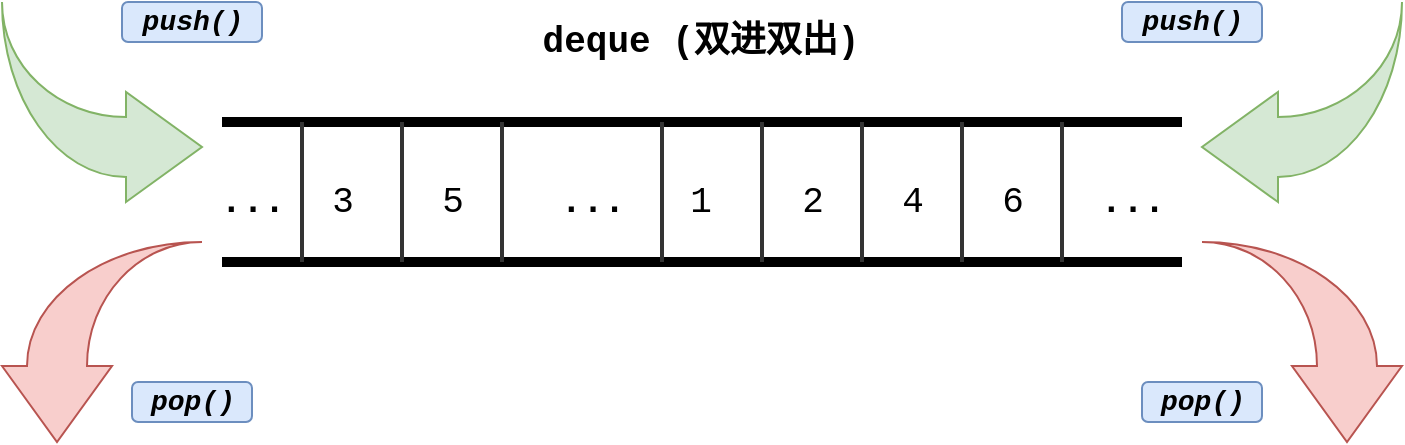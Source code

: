 <mxfile version="14.8.0" type="device"><diagram id="29K6t1o29U9dfSIRlV-H" name="第 1 页"><mxGraphModel dx="1490" dy="1015" grid="1" gridSize="10" guides="1" tooltips="1" connect="1" arrows="1" fold="1" page="1" pageScale="1" pageWidth="827" pageHeight="1169" math="0" shadow="0"><root><mxCell id="0"/><mxCell id="1" parent="0"/><mxCell id="rpM4dPozziQRS9JKogpu-1" value="" style="endArrow=none;html=1;strokeWidth=5;" edge="1" parent="1"><mxGeometry width="50" height="50" relative="1" as="geometry"><mxPoint x="160" y="280" as="sourcePoint"/><mxPoint x="640" y="280" as="targetPoint"/></mxGeometry></mxCell><mxCell id="rpM4dPozziQRS9JKogpu-2" value="" style="endArrow=none;html=1;strokeWidth=5;" edge="1" parent="1"><mxGeometry width="50" height="50" relative="1" as="geometry"><mxPoint x="160" y="210" as="sourcePoint"/><mxPoint x="640" y="210" as="targetPoint"/></mxGeometry></mxCell><mxCell id="rpM4dPozziQRS9JKogpu-3" value="" style="endArrow=none;html=1;strokeWidth=2;strokeColor=#333333;" edge="1" parent="1"><mxGeometry width="50" height="50" relative="1" as="geometry"><mxPoint x="200" y="280" as="sourcePoint"/><mxPoint x="200" y="210" as="targetPoint"/></mxGeometry></mxCell><mxCell id="rpM4dPozziQRS9JKogpu-4" value="" style="endArrow=none;html=1;strokeWidth=2;strokeColor=#333333;" edge="1" parent="1"><mxGeometry width="50" height="50" relative="1" as="geometry"><mxPoint x="250" y="280" as="sourcePoint"/><mxPoint x="250" y="210" as="targetPoint"/></mxGeometry></mxCell><mxCell id="rpM4dPozziQRS9JKogpu-5" value="" style="endArrow=none;html=1;strokeWidth=2;strokeColor=#333333;" edge="1" parent="1"><mxGeometry width="50" height="50" relative="1" as="geometry"><mxPoint x="300" y="280" as="sourcePoint"/><mxPoint x="300" y="210" as="targetPoint"/></mxGeometry></mxCell><mxCell id="rpM4dPozziQRS9JKogpu-6" value="" style="endArrow=none;html=1;strokeWidth=2;strokeColor=#333333;" edge="1" parent="1"><mxGeometry width="50" height="50" relative="1" as="geometry"><mxPoint x="380" y="280" as="sourcePoint"/><mxPoint x="380" y="210" as="targetPoint"/></mxGeometry></mxCell><mxCell id="rpM4dPozziQRS9JKogpu-7" value="" style="endArrow=none;html=1;strokeWidth=2;strokeColor=#333333;" edge="1" parent="1"><mxGeometry width="50" height="50" relative="1" as="geometry"><mxPoint x="430" y="280" as="sourcePoint"/><mxPoint x="430" y="210" as="targetPoint"/></mxGeometry></mxCell><mxCell id="rpM4dPozziQRS9JKogpu-8" value="" style="endArrow=none;html=1;strokeWidth=2;strokeColor=#333333;" edge="1" parent="1"><mxGeometry width="50" height="50" relative="1" as="geometry"><mxPoint x="480" y="280" as="sourcePoint"/><mxPoint x="480" y="210" as="targetPoint"/></mxGeometry></mxCell><mxCell id="rpM4dPozziQRS9JKogpu-9" value="" style="endArrow=none;html=1;strokeWidth=2;strokeColor=#333333;" edge="1" parent="1"><mxGeometry width="50" height="50" relative="1" as="geometry"><mxPoint x="530" y="280" as="sourcePoint"/><mxPoint x="530" y="210" as="targetPoint"/></mxGeometry></mxCell><mxCell id="rpM4dPozziQRS9JKogpu-10" value="&lt;font face=&quot;Courier New&quot; style=&quot;font-size: 18px&quot;&gt;&lt;b&gt;...&lt;/b&gt;&lt;/font&gt;" style="text;html=1;align=center;verticalAlign=middle;resizable=0;points=[];autosize=1;strokeColor=none;" vertex="1" parent="1"><mxGeometry x="320" y="240" width="50" height="20" as="geometry"/></mxCell><mxCell id="rpM4dPozziQRS9JKogpu-11" value="&lt;font face=&quot;Courier New&quot; style=&quot;font-size: 18px&quot;&gt;&lt;b&gt;...&lt;/b&gt;&lt;/font&gt;" style="text;html=1;align=center;verticalAlign=middle;resizable=0;points=[];autosize=1;strokeColor=none;" vertex="1" parent="1"><mxGeometry x="150" y="240" width="50" height="20" as="geometry"/></mxCell><mxCell id="rpM4dPozziQRS9JKogpu-12" value="&lt;font face=&quot;Courier New&quot; style=&quot;font-size: 18px&quot;&gt;&lt;b&gt;...&lt;/b&gt;&lt;/font&gt;" style="text;html=1;align=center;verticalAlign=middle;resizable=0;points=[];autosize=1;strokeColor=none;" vertex="1" parent="1"><mxGeometry x="590" y="240" width="50" height="20" as="geometry"/></mxCell><mxCell id="rpM4dPozziQRS9JKogpu-13" value="" style="endArrow=none;html=1;strokeWidth=2;strokeColor=#333333;" edge="1" parent="1"><mxGeometry width="50" height="50" relative="1" as="geometry"><mxPoint x="580" y="280" as="sourcePoint"/><mxPoint x="580" y="210" as="targetPoint"/></mxGeometry></mxCell><mxCell id="rpM4dPozziQRS9JKogpu-14" value="&lt;font style=&quot;font-size: 18px&quot; face=&quot;Courier New&quot;&gt;3&lt;/font&gt;" style="text;html=1;align=center;verticalAlign=middle;resizable=0;points=[];autosize=1;strokeColor=none;" vertex="1" parent="1"><mxGeometry x="205" y="240" width="30" height="20" as="geometry"/></mxCell><mxCell id="rpM4dPozziQRS9JKogpu-15" value="&lt;font style=&quot;font-size: 18px&quot; face=&quot;Courier New&quot;&gt;5&lt;/font&gt;" style="text;html=1;align=center;verticalAlign=middle;resizable=0;points=[];autosize=1;strokeColor=none;" vertex="1" parent="1"><mxGeometry x="260" y="240" width="30" height="20" as="geometry"/></mxCell><mxCell id="rpM4dPozziQRS9JKogpu-16" value="&lt;font style=&quot;font-size: 18px&quot; face=&quot;Courier New&quot;&gt;1&lt;/font&gt;" style="text;html=1;align=center;verticalAlign=middle;resizable=0;points=[];autosize=1;strokeColor=none;" vertex="1" parent="1"><mxGeometry x="384" y="240" width="30" height="20" as="geometry"/></mxCell><mxCell id="rpM4dPozziQRS9JKogpu-17" value="&lt;font style=&quot;font-size: 18px&quot; face=&quot;Courier New&quot;&gt;2&lt;/font&gt;" style="text;html=1;align=center;verticalAlign=middle;resizable=0;points=[];autosize=1;strokeColor=none;" vertex="1" parent="1"><mxGeometry x="440" y="240" width="30" height="20" as="geometry"/></mxCell><mxCell id="rpM4dPozziQRS9JKogpu-18" value="&lt;font style=&quot;font-size: 18px&quot; face=&quot;Courier New&quot;&gt;4&lt;/font&gt;" style="text;html=1;align=center;verticalAlign=middle;resizable=0;points=[];autosize=1;strokeColor=none;" vertex="1" parent="1"><mxGeometry x="490" y="240" width="30" height="20" as="geometry"/></mxCell><mxCell id="rpM4dPozziQRS9JKogpu-19" value="&lt;font style=&quot;font-size: 18px&quot; face=&quot;Courier New&quot;&gt;6&lt;/font&gt;" style="text;html=1;align=center;verticalAlign=middle;resizable=0;points=[];autosize=1;strokeColor=none;" vertex="1" parent="1"><mxGeometry x="540" y="240" width="30" height="20" as="geometry"/></mxCell><mxCell id="rpM4dPozziQRS9JKogpu-20" value="&lt;font style=&quot;font-size: 18px&quot; face=&quot;Courier New&quot;&gt;&lt;b&gt;deque (双进双出)&lt;/b&gt;&lt;/font&gt;" style="text;html=1;align=center;verticalAlign=middle;resizable=0;points=[];autosize=1;strokeColor=none;" vertex="1" parent="1"><mxGeometry x="314" y="160" width="170" height="20" as="geometry"/></mxCell><mxCell id="rpM4dPozziQRS9JKogpu-25" value="" style="html=1;shadow=0;dashed=0;align=center;verticalAlign=middle;shape=mxgraph.arrows2.jumpInArrow;dy=15;dx=38;arrowHead=55;comic=0;flipH=0;rotation=-180;fillColor=#d5e8d4;strokeColor=#82b366;" vertex="1" parent="1"><mxGeometry x="650" y="150" width="100" height="100" as="geometry"/></mxCell><mxCell id="rpM4dPozziQRS9JKogpu-26" value="" style="html=1;shadow=0;dashed=0;align=center;verticalAlign=middle;shape=mxgraph.arrows2.jumpInArrow;dy=15;dx=38;arrowHead=55;comic=0;flipH=0;rotation=90;fillColor=#f8cecc;strokeColor=#b85450;" vertex="1" parent="1"><mxGeometry x="650" y="270" width="100" height="100" as="geometry"/></mxCell><mxCell id="rpM4dPozziQRS9JKogpu-27" value="" style="html=1;shadow=0;dashed=0;align=center;verticalAlign=middle;shape=mxgraph.arrows2.jumpInArrow;dy=15;dx=38;arrowHead=55;comic=0;flipH=0;rotation=90;flipV=1;direction=south;fillColor=#d5e8d4;strokeColor=#82b366;" vertex="1" parent="1"><mxGeometry x="50" y="150" width="100" height="100" as="geometry"/></mxCell><mxCell id="rpM4dPozziQRS9JKogpu-28" value="" style="html=1;shadow=0;dashed=0;align=center;verticalAlign=middle;shape=mxgraph.arrows2.jumpInArrow;dy=15;dx=38;arrowHead=55;comic=0;flipH=0;rotation=-180;flipV=1;direction=south;fillColor=#f8cecc;strokeColor=#b85450;" vertex="1" parent="1"><mxGeometry x="50" y="270" width="100" height="100" as="geometry"/></mxCell><mxCell id="rpM4dPozziQRS9JKogpu-29" value="&lt;b&gt;&lt;i&gt;&lt;font face=&quot;Courier New&quot; style=&quot;font-size: 14px&quot;&gt;push()&lt;/font&gt;&lt;/i&gt;&lt;/b&gt;" style="text;html=1;align=center;verticalAlign=middle;resizable=0;points=[];autosize=1;strokeColor=#6c8ebf;fillColor=#dae8fc;rounded=1;" vertex="1" parent="1"><mxGeometry x="110" y="150" width="70" height="20" as="geometry"/></mxCell><mxCell id="rpM4dPozziQRS9JKogpu-30" value="&lt;b&gt;&lt;i&gt;&lt;font face=&quot;Courier New&quot; style=&quot;font-size: 14px&quot;&gt;pop()&lt;/font&gt;&lt;/i&gt;&lt;/b&gt;" style="text;html=1;align=center;verticalAlign=middle;resizable=0;points=[];autosize=1;strokeColor=#6c8ebf;fillColor=#dae8fc;rounded=1;" vertex="1" parent="1"><mxGeometry x="115" y="340" width="60" height="20" as="geometry"/></mxCell><mxCell id="rpM4dPozziQRS9JKogpu-31" value="&lt;b&gt;&lt;i&gt;&lt;font face=&quot;Courier New&quot; style=&quot;font-size: 14px&quot;&gt;pop()&lt;/font&gt;&lt;/i&gt;&lt;/b&gt;" style="text;html=1;align=center;verticalAlign=middle;resizable=0;points=[];autosize=1;strokeColor=#6c8ebf;fillColor=#dae8fc;rounded=1;" vertex="1" parent="1"><mxGeometry x="620" y="340" width="60" height="20" as="geometry"/></mxCell><mxCell id="rpM4dPozziQRS9JKogpu-33" value="&lt;b&gt;&lt;i&gt;&lt;font face=&quot;Courier New&quot; style=&quot;font-size: 14px&quot;&gt;push()&lt;/font&gt;&lt;/i&gt;&lt;/b&gt;" style="text;html=1;align=center;verticalAlign=middle;resizable=0;points=[];autosize=1;strokeColor=#6c8ebf;fillColor=#dae8fc;rounded=1;" vertex="1" parent="1"><mxGeometry x="610" y="150" width="70" height="20" as="geometry"/></mxCell></root></mxGraphModel></diagram></mxfile>